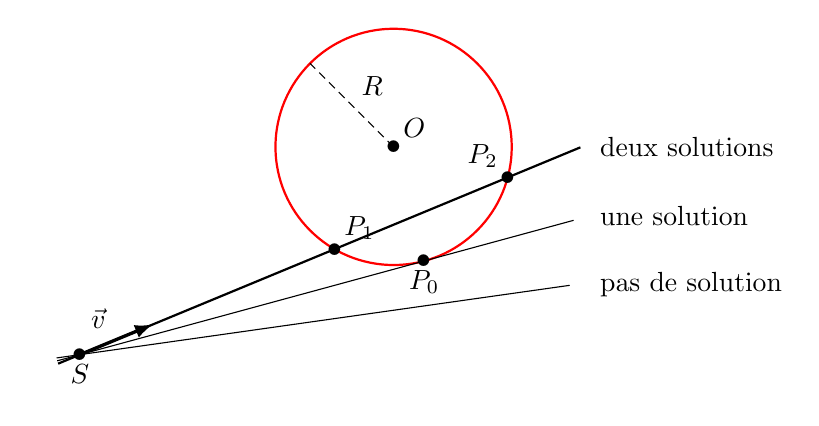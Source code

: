 ﻿%\usetikzlibrary{calc, angles}
\begin{tikzpicture}[scale=0.5]

\tikzset{
  line/.style = {
    shorten <=-3mm, shorten >=-10mm
  },
  vector/.style = {
    thick,-latex
  },
  dot/.style = {
    insert path={
      node[scale=4]{.}
    }
  },
  perp/.style = {
    draw,
    angle eccentricity=.5,
    angle radius=2mm,
    pic text=.
  }
}

 % les coordonnées des points
 \path
   (0,0) coordinate (O)
   (-120:3) coordinate (P1)
   (-15:3) coordinate (P2)
   ($(P1)!-7cm!(P2)$) coordinate (S)
   ($(S)!2cm!(P1)$) coordinate (v)
   ($(P1)!(O)!(P2)$) coordinate (H)
   (-75:3) coordinate (P0)
 ;

% cercle
\draw[thick, red] (O) circle (3);
\draw[densely dashed] (O) -- ++(135:3) node[midway, above right]{$R$};

 % les droites
 \draw
   (S) edge[line, thick] (P2)
   (S) edge[line,shorten >=-13ex] (P0)
   (S) edge[line,shorten >=-9ex] ($(P0)+(1,-1)$)
   ;

 % les vecteurs
 \draw
   (S) edge[vector, very thick] node[above left]{$\vec{v}$} (v)
 ;

 % les points
 \path
   (S) [dot] node[below]{$S$}
   (O) [dot] node[above right]{$O$}
   (P0) [dot] node[below]{$P_0$}
   (P1) [dot] node[above right]{$P_1$}
   (P2) [dot] node[above left]{$P_2$}
 ;

\node[right] at (5,0) {deux solutions};
\node[right] at (5,-1.75) {une solution};
\node[right] at (5,-3.5) {pas de solution};

\end{tikzpicture}